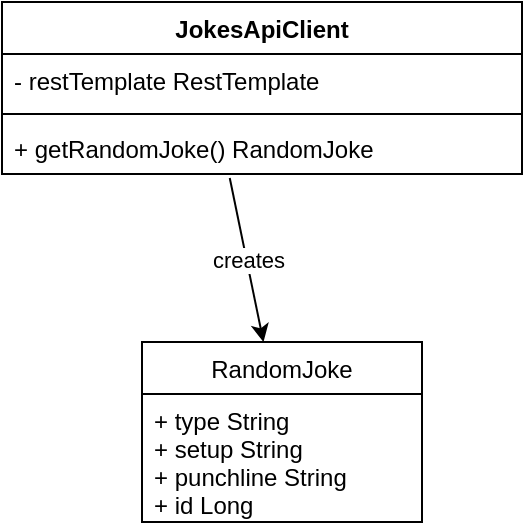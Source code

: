 <mxfile version="20.8.10" type="device" pages="2"><diagram id="bhjQyPHwGYzy3C5W5m8A" name="jokesAPI"><mxGraphModel dx="1434" dy="756" grid="1" gridSize="10" guides="1" tooltips="1" connect="1" arrows="1" fold="1" page="1" pageScale="1" pageWidth="1100" pageHeight="850" math="0" shadow="0"><root><mxCell id="0"/><mxCell id="1" parent="0"/><mxCell id="T5D35NJGaW1ouNX_6LN7-1" value="JokesApiClient" style="swimlane;fontStyle=1;align=center;verticalAlign=top;childLayout=stackLayout;horizontal=1;startSize=26;horizontalStack=0;resizeParent=1;resizeParentMax=0;resizeLast=0;collapsible=1;marginBottom=0;" parent="1" vertex="1"><mxGeometry x="470" y="310" width="260" height="86" as="geometry"/></mxCell><mxCell id="T5D35NJGaW1ouNX_6LN7-2" value="- restTemplate RestTemplate" style="text;strokeColor=none;fillColor=none;align=left;verticalAlign=top;spacingLeft=4;spacingRight=4;overflow=hidden;rotatable=0;points=[[0,0.5],[1,0.5]];portConstraint=eastwest;" parent="T5D35NJGaW1ouNX_6LN7-1" vertex="1"><mxGeometry y="26" width="260" height="26" as="geometry"/></mxCell><mxCell id="T5D35NJGaW1ouNX_6LN7-3" value="" style="line;strokeWidth=1;fillColor=none;align=left;verticalAlign=middle;spacingTop=-1;spacingLeft=3;spacingRight=3;rotatable=0;labelPosition=right;points=[];portConstraint=eastwest;strokeColor=inherit;" parent="T5D35NJGaW1ouNX_6LN7-1" vertex="1"><mxGeometry y="52" width="260" height="8" as="geometry"/></mxCell><mxCell id="T5D35NJGaW1ouNX_6LN7-4" value="+ getRandomJoke() RandomJoke" style="text;strokeColor=none;fillColor=none;align=left;verticalAlign=top;spacingLeft=4;spacingRight=4;overflow=hidden;rotatable=0;points=[[0,0.5],[1,0.5]];portConstraint=eastwest;" parent="T5D35NJGaW1ouNX_6LN7-1" vertex="1"><mxGeometry y="60" width="260" height="26" as="geometry"/></mxCell><mxCell id="T5D35NJGaW1ouNX_6LN7-5" value="" style="endArrow=classic;html=1;rounded=0;exitX=0.438;exitY=1.077;exitDx=0;exitDy=0;exitPerimeter=0;" parent="1" source="T5D35NJGaW1ouNX_6LN7-4" target="T5D35NJGaW1ouNX_6LN7-7" edge="1"><mxGeometry relative="1" as="geometry"><mxPoint x="550" y="450" as="sourcePoint"/><mxPoint x="610" y="480" as="targetPoint"/><Array as="points"/></mxGeometry></mxCell><mxCell id="T5D35NJGaW1ouNX_6LN7-6" value="creates" style="edgeLabel;resizable=0;html=1;align=center;verticalAlign=middle;" parent="T5D35NJGaW1ouNX_6LN7-5" connectable="0" vertex="1"><mxGeometry relative="1" as="geometry"/></mxCell><mxCell id="T5D35NJGaW1ouNX_6LN7-7" value="RandomJoke" style="swimlane;fontStyle=0;childLayout=stackLayout;horizontal=1;startSize=26;fillColor=none;horizontalStack=0;resizeParent=1;resizeParentMax=0;resizeLast=0;collapsible=1;marginBottom=0;" parent="1" vertex="1"><mxGeometry x="540" y="480" width="140" height="90" as="geometry"/></mxCell><mxCell id="T5D35NJGaW1ouNX_6LN7-8" value="+ type String&#10;+ setup String&#10;+ punchline String&#10;+ id Long" style="text;strokeColor=none;fillColor=none;align=left;verticalAlign=top;spacingLeft=4;spacingRight=4;overflow=hidden;rotatable=0;points=[[0,0.5],[1,0.5]];portConstraint=eastwest;" parent="T5D35NJGaW1ouNX_6LN7-7" vertex="1"><mxGeometry y="26" width="140" height="64" as="geometry"/></mxCell></root></mxGraphModel></diagram><diagram id="USuuG8p6z06v4baCQNJf" name="Seite-2"><mxGraphModel dx="1434" dy="756" grid="1" gridSize="10" guides="1" tooltips="1" connect="1" arrows="1" fold="1" page="1" pageScale="1" pageWidth="1100" pageHeight="850" math="0" shadow="0"><root><mxCell id="0"/><mxCell id="1" parent="0"/></root></mxGraphModel></diagram></mxfile>